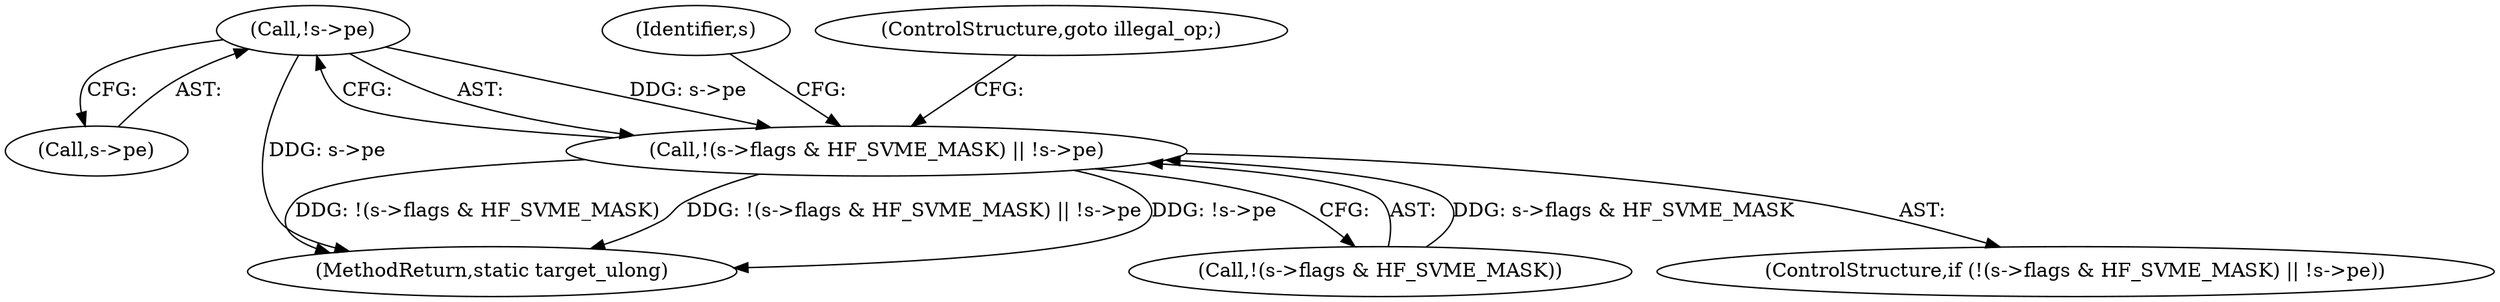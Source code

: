 digraph "0_qemu_30663fd26c0307e414622c7a8607fbc04f92ec14@pointer" {
"1008935" [label="(Call,!s->pe)"];
"1008928" [label="(Call,!(s->flags & HF_SVME_MASK) || !s->pe)"];
"1008936" [label="(Call,s->pe)"];
"1008935" [label="(Call,!s->pe)"];
"1008944" [label="(Identifier,s)"];
"1008928" [label="(Call,!(s->flags & HF_SVME_MASK) || !s->pe)"];
"1011840" [label="(MethodReturn,static target_ulong)"];
"1008940" [label="(ControlStructure,goto illegal_op;)"];
"1008929" [label="(Call,!(s->flags & HF_SVME_MASK))"];
"1008927" [label="(ControlStructure,if (!(s->flags & HF_SVME_MASK) || !s->pe))"];
"1008935" -> "1008928"  [label="AST: "];
"1008935" -> "1008936"  [label="CFG: "];
"1008936" -> "1008935"  [label="AST: "];
"1008928" -> "1008935"  [label="CFG: "];
"1008935" -> "1011840"  [label="DDG: s->pe"];
"1008935" -> "1008928"  [label="DDG: s->pe"];
"1008928" -> "1008927"  [label="AST: "];
"1008928" -> "1008929"  [label="CFG: "];
"1008929" -> "1008928"  [label="AST: "];
"1008940" -> "1008928"  [label="CFG: "];
"1008944" -> "1008928"  [label="CFG: "];
"1008928" -> "1011840"  [label="DDG: !s->pe"];
"1008928" -> "1011840"  [label="DDG: !(s->flags & HF_SVME_MASK)"];
"1008928" -> "1011840"  [label="DDG: !(s->flags & HF_SVME_MASK) || !s->pe"];
"1008929" -> "1008928"  [label="DDG: s->flags & HF_SVME_MASK"];
}
